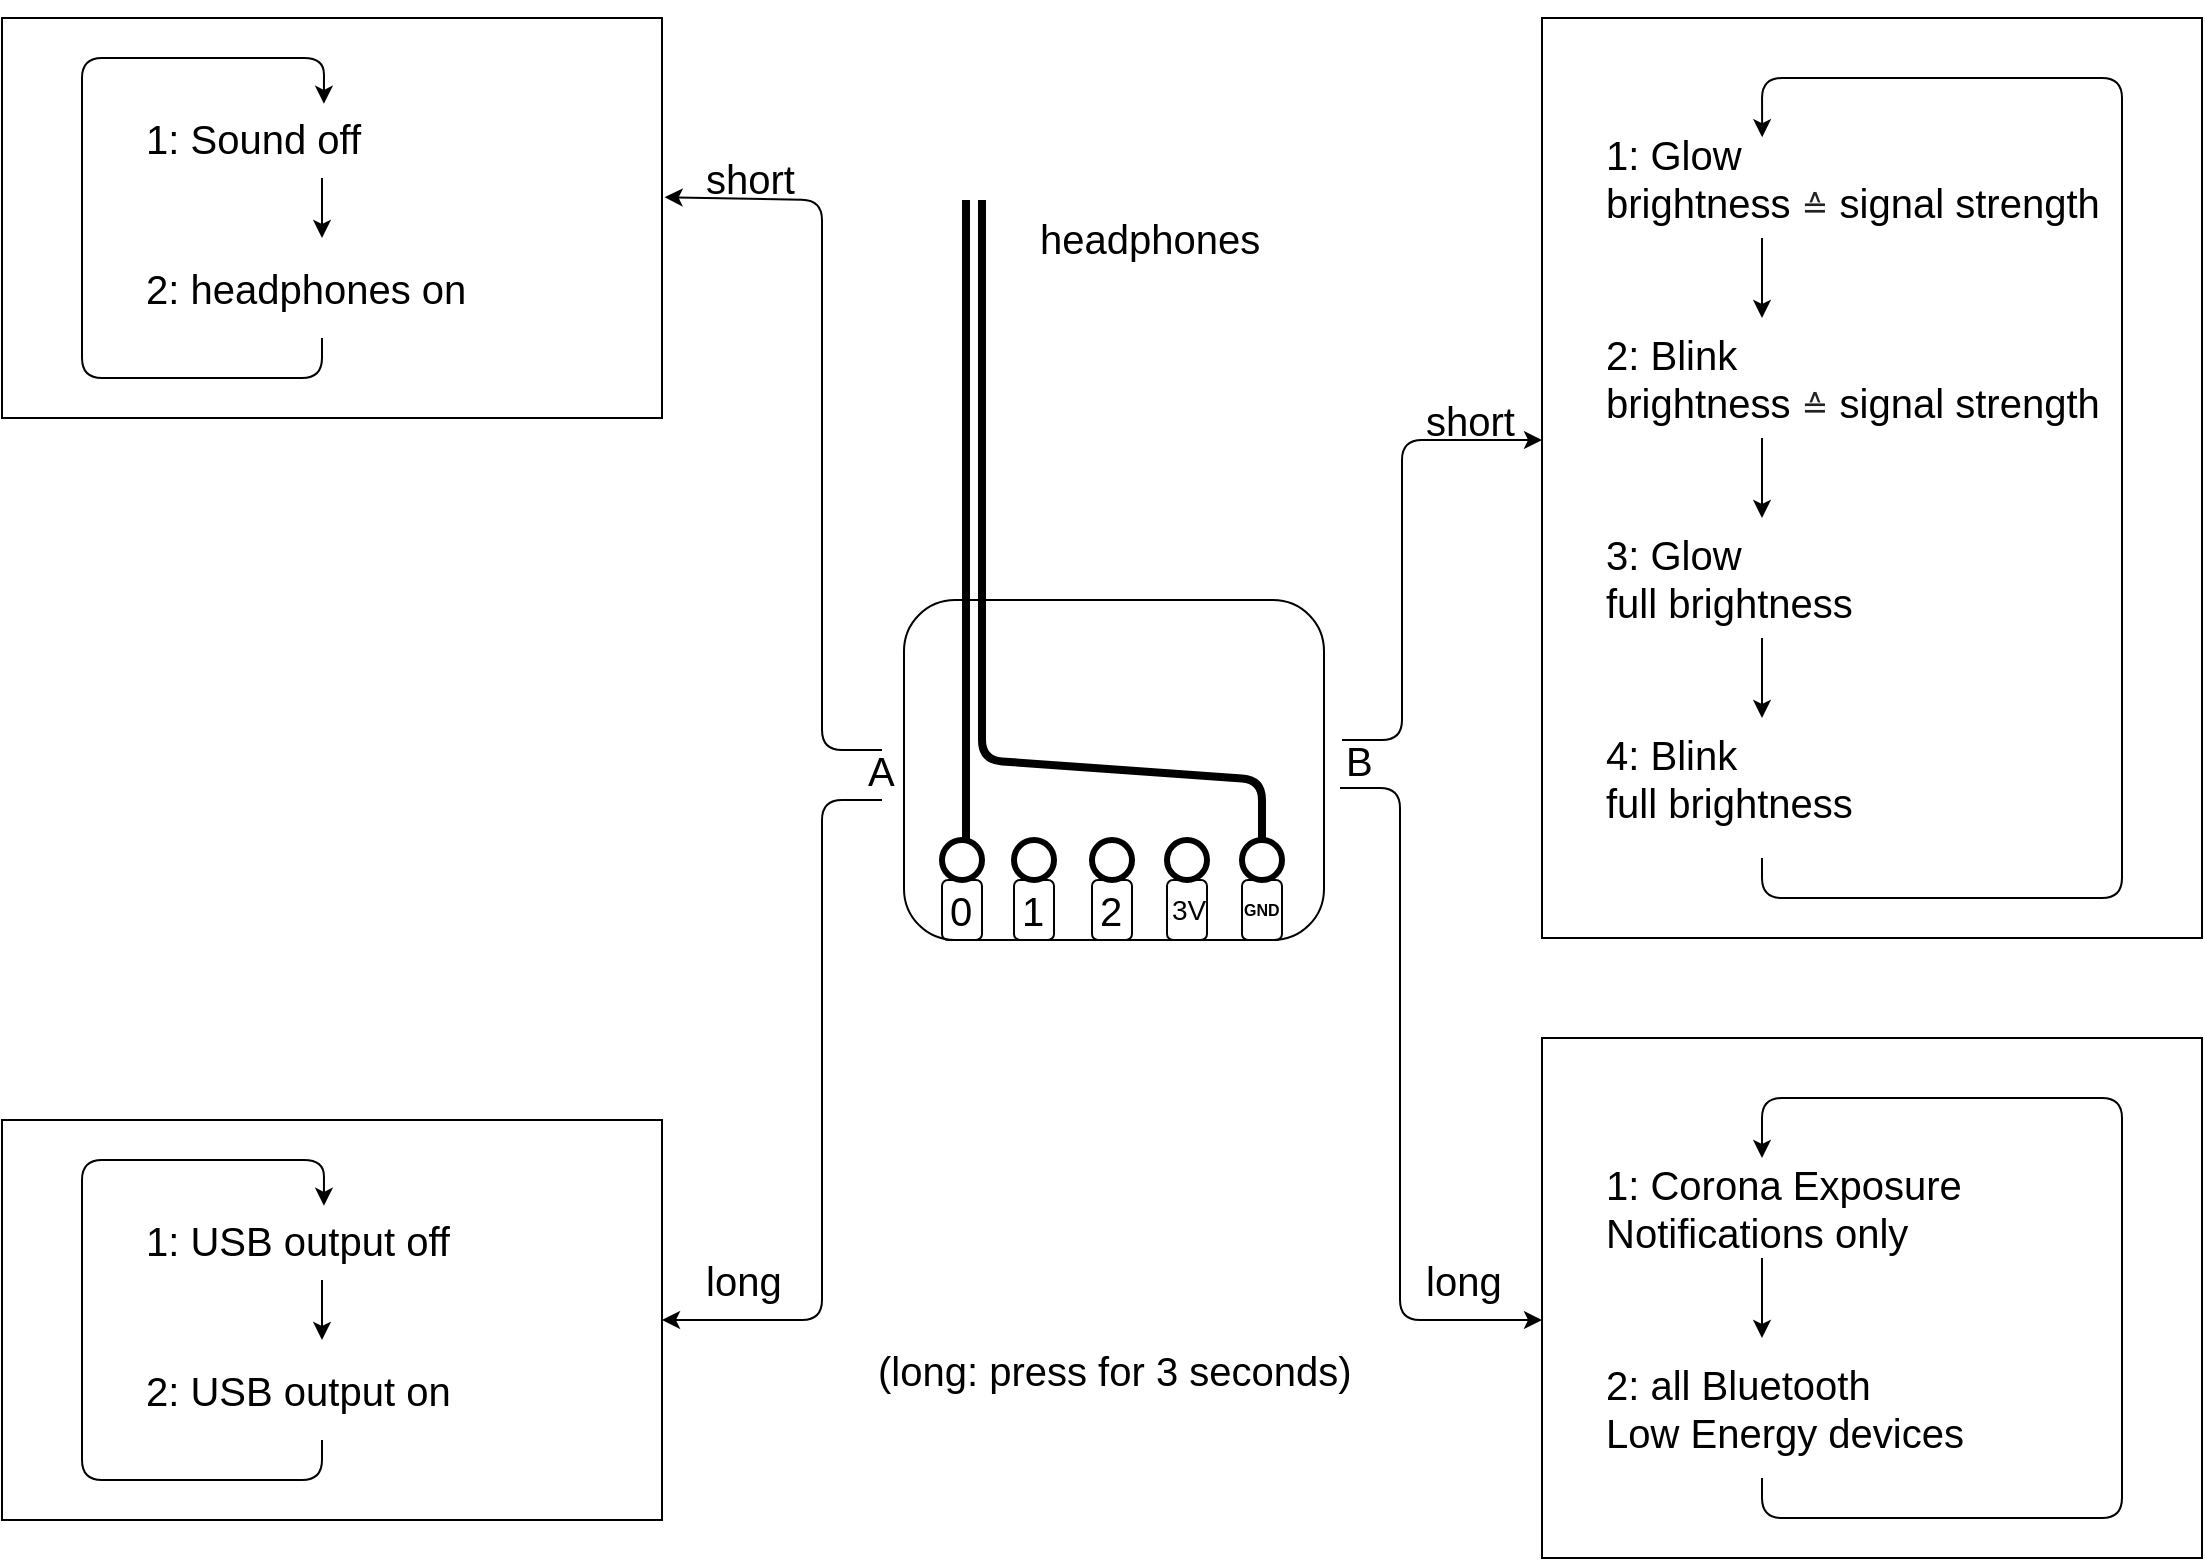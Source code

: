 <mxfile version="13.4.2" type="google"><diagram id="7ZVQHk0h9HbUP7aiWMAF" name="Page-1"><mxGraphModel dx="2533" dy="771" grid="1" gridSize="10" guides="1" tooltips="1" connect="1" arrows="1" fold="1" page="1" pageScale="1" pageWidth="1169" pageHeight="827" math="0" shadow="0"><root><mxCell id="0"/><mxCell id="1" parent="0"/><mxCell id="hieSMNl2IubhFCozXg9f-23" value="" style="rounded=0;whiteSpace=wrap;html=1;fillColor=none;" parent="1" vertex="1"><mxGeometry x="-370" y="539" width="330" height="260" as="geometry"/></mxCell><mxCell id="hieSMNl2IubhFCozXg9f-32" value="" style="rounded=0;whiteSpace=wrap;html=1;fillColor=none;" parent="1" vertex="1"><mxGeometry x="-1140" y="580" width="330" height="200" as="geometry"/></mxCell><mxCell id="hieSMNl2IubhFCozXg9f-17" value="" style="rounded=0;whiteSpace=wrap;html=1;fillColor=none;" parent="1" vertex="1"><mxGeometry x="-370" y="29" width="330" height="460" as="geometry"/></mxCell><mxCell id="hieSMNl2IubhFCozXg9f-2" value="" style="rounded=1;whiteSpace=wrap;html=1;fillColor=none;" parent="1" vertex="1"><mxGeometry x="-689" y="320" width="210" height="170" as="geometry"/></mxCell><mxCell id="hieSMNl2IubhFCozXg9f-3" value="&lt;font style=&quot;font-size: 20px&quot;&gt;1: Glow&lt;br&gt;brightness&amp;nbsp;&lt;span style=&quot;color: rgb(34 , 34 , 34) ; font-family: &amp;#34;arial&amp;#34; , sans-serif ; font-size: 16px ; background-color: rgb(255 , 255 , 255)&quot;&gt;≙&lt;/span&gt;&amp;nbsp;signal strength&lt;/font&gt;" style="text;html=1;strokeColor=none;fillColor=none;align=left;verticalAlign=middle;whiteSpace=wrap;rounded=0;" parent="1" vertex="1"><mxGeometry x="-340" y="89" width="260" height="40" as="geometry"/></mxCell><mxCell id="hieSMNl2IubhFCozXg9f-5" value="&lt;font style=&quot;font-size: 20px&quot;&gt;2: Blink&lt;br&gt;brightness&amp;nbsp;&lt;span style=&quot;color: rgb(34 , 34 , 34) ; font-family: &amp;#34;arial&amp;#34; , sans-serif ; font-size: 16px ; background-color: rgb(255 , 255 , 255)&quot;&gt;≙&lt;/span&gt;&amp;nbsp;signal strength&lt;br&gt;&lt;/font&gt;" style="text;html=1;strokeColor=none;fillColor=none;align=left;verticalAlign=middle;whiteSpace=wrap;rounded=0;" parent="1" vertex="1"><mxGeometry x="-340" y="189" width="250" height="40" as="geometry"/></mxCell><mxCell id="hieSMNl2IubhFCozXg9f-6" value="&lt;font style=&quot;font-size: 20px&quot;&gt;3: Glow&lt;br&gt;full brightness&lt;/font&gt;" style="text;html=1;strokeColor=none;fillColor=none;align=left;verticalAlign=middle;whiteSpace=wrap;rounded=0;" parent="1" vertex="1"><mxGeometry x="-340" y="289" width="240" height="40" as="geometry"/></mxCell><mxCell id="hieSMNl2IubhFCozXg9f-7" value="&lt;font style=&quot;font-size: 20px&quot;&gt;4: Blink&lt;br&gt;full brightness&lt;/font&gt;" style="text;html=1;strokeColor=none;fillColor=none;align=left;verticalAlign=middle;whiteSpace=wrap;rounded=0;" parent="1" vertex="1"><mxGeometry x="-340" y="389" width="240" height="40" as="geometry"/></mxCell><mxCell id="hieSMNl2IubhFCozXg9f-8" value="" style="endArrow=classic;html=1;entryX=0.308;entryY=-0.01;entryDx=0;entryDy=0;entryPerimeter=0;" parent="1" target="hieSMNl2IubhFCozXg9f-3" edge="1"><mxGeometry width="50" height="50" relative="1" as="geometry"><mxPoint x="-260" y="449" as="sourcePoint"/><mxPoint x="-260" y="69" as="targetPoint"/><Array as="points"><mxPoint x="-260" y="469"/><mxPoint x="-80" y="469"/><mxPoint x="-80" y="229"/><mxPoint x="-80" y="59"/><mxPoint x="-260" y="59"/></Array></mxGeometry></mxCell><mxCell id="hieSMNl2IubhFCozXg9f-9" value="" style="endArrow=classic;html=1;" parent="1" edge="1"><mxGeometry width="50" height="50" relative="1" as="geometry"><mxPoint x="-260" y="139" as="sourcePoint"/><mxPoint x="-260" y="179" as="targetPoint"/></mxGeometry></mxCell><mxCell id="hieSMNl2IubhFCozXg9f-12" value="" style="endArrow=classic;html=1;" parent="1" edge="1"><mxGeometry width="50" height="50" relative="1" as="geometry"><mxPoint x="-260" y="239" as="sourcePoint"/><mxPoint x="-260.0" y="279" as="targetPoint"/></mxGeometry></mxCell><mxCell id="hieSMNl2IubhFCozXg9f-13" value="" style="endArrow=classic;html=1;" parent="1" edge="1"><mxGeometry width="50" height="50" relative="1" as="geometry"><mxPoint x="-260" y="339" as="sourcePoint"/><mxPoint x="-260.0" y="379" as="targetPoint"/></mxGeometry></mxCell><mxCell id="hieSMNl2IubhFCozXg9f-14" value="" style="endArrow=classic;html=1;exitX=0;exitY=0;exitDx=0;exitDy=0;" parent="1" source="hieSMNl2IubhFCozXg9f-24" edge="1"><mxGeometry width="50" height="50" relative="1" as="geometry"><mxPoint x="-470" y="380" as="sourcePoint"/><mxPoint x="-370" y="240" as="targetPoint"/><Array as="points"><mxPoint x="-440" y="390"/><mxPoint x="-440" y="240"/></Array></mxGeometry></mxCell><mxCell id="hieSMNl2IubhFCozXg9f-15" value="&lt;span style=&quot;font-size: 20px&quot;&gt;short&lt;/span&gt;" style="text;html=1;strokeColor=none;fillColor=none;align=left;verticalAlign=middle;whiteSpace=wrap;rounded=0;" parent="1" vertex="1"><mxGeometry x="-430" y="220" width="49" height="20" as="geometry"/></mxCell><mxCell id="hieSMNl2IubhFCozXg9f-18" value="&lt;span style=&quot;font-size: 20px&quot;&gt;1: Corona&amp;nbsp;Exposure Notifications only&lt;/span&gt;" style="text;html=1;strokeColor=none;fillColor=none;align=left;verticalAlign=middle;whiteSpace=wrap;rounded=0;" parent="1" vertex="1"><mxGeometry x="-340" y="599" width="240" height="50" as="geometry"/></mxCell><mxCell id="hieSMNl2IubhFCozXg9f-19" value="&lt;span style=&quot;font-size: 20px&quot;&gt;2: all Bluetooth&lt;br&gt;Low Energy devices&lt;br&gt;&lt;/span&gt;" style="text;html=1;strokeColor=none;fillColor=none;align=left;verticalAlign=middle;whiteSpace=wrap;rounded=0;" parent="1" vertex="1"><mxGeometry x="-340" y="699" width="240" height="50" as="geometry"/></mxCell><mxCell id="hieSMNl2IubhFCozXg9f-20" value="" style="endArrow=classic;html=1;" parent="1" edge="1"><mxGeometry width="50" height="50" relative="1" as="geometry"><mxPoint x="-260" y="649" as="sourcePoint"/><mxPoint x="-260.0" y="689" as="targetPoint"/></mxGeometry></mxCell><mxCell id="hieSMNl2IubhFCozXg9f-21" value="" style="endArrow=classic;html=1;" parent="1" edge="1"><mxGeometry width="50" height="50" relative="1" as="geometry"><mxPoint x="-260" y="759" as="sourcePoint"/><mxPoint x="-260" y="599" as="targetPoint"/><Array as="points"><mxPoint x="-260" y="779"/><mxPoint x="-80" y="779"/><mxPoint x="-80" y="569"/><mxPoint x="-260" y="569"/></Array></mxGeometry></mxCell><mxCell id="hieSMNl2IubhFCozXg9f-24" value="&lt;span style=&quot;font-size: 20px&quot;&gt;B&lt;/span&gt;" style="text;html=1;strokeColor=none;fillColor=none;align=left;verticalAlign=middle;whiteSpace=wrap;rounded=0;" parent="1" vertex="1"><mxGeometry x="-470" y="390" width="20" height="20" as="geometry"/></mxCell><mxCell id="hieSMNl2IubhFCozXg9f-25" value="" style="endArrow=classic;html=1;" parent="1" edge="1"><mxGeometry width="50" height="50" relative="1" as="geometry"><mxPoint x="-471" y="414" as="sourcePoint"/><mxPoint x="-370" y="680" as="targetPoint"/><Array as="points"><mxPoint x="-441" y="414"/><mxPoint x="-441" y="680"/></Array></mxGeometry></mxCell><mxCell id="hieSMNl2IubhFCozXg9f-26" value="&lt;span style=&quot;font-size: 20px&quot;&gt;long&lt;/span&gt;" style="text;html=1;strokeColor=none;fillColor=none;align=left;verticalAlign=middle;whiteSpace=wrap;rounded=0;" parent="1" vertex="1"><mxGeometry x="-430" y="650" width="49" height="20" as="geometry"/></mxCell><mxCell id="hieSMNl2IubhFCozXg9f-27" value="&lt;span style=&quot;font-size: 20px&quot;&gt;A&lt;/span&gt;" style="text;html=1;strokeColor=none;fillColor=none;align=left;verticalAlign=middle;whiteSpace=wrap;rounded=0;" parent="1" vertex="1"><mxGeometry x="-709" y="395" width="20" height="20" as="geometry"/></mxCell><mxCell id="hieSMNl2IubhFCozXg9f-28" value="&lt;span style=&quot;font-size: 20px&quot;&gt;1: USB output off&lt;/span&gt;" style="text;html=1;strokeColor=none;fillColor=none;align=left;verticalAlign=middle;whiteSpace=wrap;rounded=0;" parent="1" vertex="1"><mxGeometry x="-1070" y="625" width="240" height="30" as="geometry"/></mxCell><mxCell id="hieSMNl2IubhFCozXg9f-29" value="&lt;span style=&quot;font-size: 20px&quot;&gt;2: USB output on&lt;br&gt;&lt;/span&gt;" style="text;html=1;strokeColor=none;fillColor=none;align=left;verticalAlign=middle;whiteSpace=wrap;rounded=0;" parent="1" vertex="1"><mxGeometry x="-1070" y="700" width="240" height="30" as="geometry"/></mxCell><mxCell id="hieSMNl2IubhFCozXg9f-33" value="" style="endArrow=classic;html=1;entryX=0.379;entryY=-0.07;entryDx=0;entryDy=0;entryPerimeter=0;" parent="1" target="hieSMNl2IubhFCozXg9f-28" edge="1"><mxGeometry width="50" height="50" relative="1" as="geometry"><mxPoint x="-980" y="740" as="sourcePoint"/><mxPoint x="-980" y="580" as="targetPoint"/><Array as="points"><mxPoint x="-980" y="760"/><mxPoint x="-1100" y="760"/><mxPoint x="-1100" y="600"/><mxPoint x="-979" y="600"/></Array></mxGeometry></mxCell><mxCell id="hieSMNl2IubhFCozXg9f-34" value="" style="endArrow=classic;html=1;" parent="1" edge="1"><mxGeometry width="50" height="50" relative="1" as="geometry"><mxPoint x="-980" y="660" as="sourcePoint"/><mxPoint x="-980" y="690" as="targetPoint"/></mxGeometry></mxCell><mxCell id="hieSMNl2IubhFCozXg9f-35" value="" style="endArrow=classic;html=1;" parent="1" edge="1"><mxGeometry width="50" height="50" relative="1" as="geometry"><mxPoint x="-700" y="420" as="sourcePoint"/><mxPoint x="-810" y="680" as="targetPoint"/><Array as="points"><mxPoint x="-730" y="420"/><mxPoint x="-730" y="680"/></Array></mxGeometry></mxCell><mxCell id="hieSMNl2IubhFCozXg9f-36" value="&lt;span style=&quot;font-size: 20px&quot;&gt;long&lt;/span&gt;" style="text;html=1;strokeColor=none;fillColor=none;align=left;verticalAlign=middle;whiteSpace=wrap;rounded=0;" parent="1" vertex="1"><mxGeometry x="-790" y="650" width="49" height="20" as="geometry"/></mxCell><mxCell id="hieSMNl2IubhFCozXg9f-37" value="" style="rounded=0;whiteSpace=wrap;html=1;fillColor=none;" parent="1" vertex="1"><mxGeometry x="-1140" y="29" width="330" height="200" as="geometry"/></mxCell><mxCell id="hieSMNl2IubhFCozXg9f-38" value="&lt;span style=&quot;font-size: 20px&quot;&gt;1: Sound off&lt;/span&gt;" style="text;html=1;strokeColor=none;fillColor=none;align=left;verticalAlign=middle;whiteSpace=wrap;rounded=0;" parent="1" vertex="1"><mxGeometry x="-1070" y="74" width="240" height="30" as="geometry"/></mxCell><mxCell id="hieSMNl2IubhFCozXg9f-39" value="&lt;span style=&quot;font-size: 20px&quot;&gt;2: headphones on&lt;br&gt;&lt;/span&gt;" style="text;html=1;strokeColor=none;fillColor=none;align=left;verticalAlign=middle;whiteSpace=wrap;rounded=0;" parent="1" vertex="1"><mxGeometry x="-1070" y="149" width="240" height="30" as="geometry"/></mxCell><mxCell id="hieSMNl2IubhFCozXg9f-40" value="" style="endArrow=classic;html=1;entryX=0.379;entryY=-0.07;entryDx=0;entryDy=0;entryPerimeter=0;" parent="1" target="hieSMNl2IubhFCozXg9f-38" edge="1"><mxGeometry width="50" height="50" relative="1" as="geometry"><mxPoint x="-980" y="189" as="sourcePoint"/><mxPoint x="-980" y="29" as="targetPoint"/><Array as="points"><mxPoint x="-980" y="209"/><mxPoint x="-1100" y="209"/><mxPoint x="-1100" y="49"/><mxPoint x="-979" y="49"/></Array></mxGeometry></mxCell><mxCell id="hieSMNl2IubhFCozXg9f-41" value="" style="endArrow=classic;html=1;" parent="1" edge="1"><mxGeometry width="50" height="50" relative="1" as="geometry"><mxPoint x="-980" y="109" as="sourcePoint"/><mxPoint x="-980" y="139" as="targetPoint"/></mxGeometry></mxCell><mxCell id="hieSMNl2IubhFCozXg9f-42" value="" style="endArrow=classic;html=1;entryX=1.004;entryY=0.448;entryDx=0;entryDy=0;entryPerimeter=0;" parent="1" target="hieSMNl2IubhFCozXg9f-37" edge="1"><mxGeometry width="50" height="50" relative="1" as="geometry"><mxPoint x="-700" y="395" as="sourcePoint"/><mxPoint x="-660" y="245" as="targetPoint"/><Array as="points"><mxPoint x="-730" y="395"/><mxPoint x="-730" y="120"/></Array></mxGeometry></mxCell><mxCell id="hieSMNl2IubhFCozXg9f-43" value="&lt;span style=&quot;font-size: 20px&quot;&gt;short&lt;/span&gt;" style="text;html=1;strokeColor=none;fillColor=none;align=left;verticalAlign=middle;whiteSpace=wrap;rounded=0;" parent="1" vertex="1"><mxGeometry x="-790" y="99" width="49" height="20" as="geometry"/></mxCell><mxCell id="-2Hwh92AiEGIPB3vDjt6-1" value="" style="shape=image;html=1;verticalAlign=top;verticalLabelPosition=bottom;labelBackgroundColor=#ffffff;imageAspect=0;aspect=fixed;image=https://cdn2.iconfinder.com/data/icons/ios-7-icons/50/headphones-128.png;fillColor=none;" vertex="1" parent="1"><mxGeometry x="-674.5" y="20.5" width="137" height="137" as="geometry"/></mxCell><mxCell id="-2Hwh92AiEGIPB3vDjt6-2" value="&lt;span style=&quot;font-size: 20px&quot;&gt;headphones&lt;/span&gt;" style="text;html=1;strokeColor=none;fillColor=none;align=left;verticalAlign=middle;whiteSpace=wrap;rounded=0;" vertex="1" parent="1"><mxGeometry x="-623" y="128.5" width="97" height="20" as="geometry"/></mxCell><mxCell id="-2Hwh92AiEGIPB3vDjt6-3" value="" style="rounded=1;whiteSpace=wrap;html=1;strokeWidth=1;fillColor=none;" vertex="1" parent="1"><mxGeometry x="-670" y="460" width="20" height="30" as="geometry"/></mxCell><mxCell id="-2Hwh92AiEGIPB3vDjt6-5" value="" style="rounded=1;whiteSpace=wrap;html=1;strokeWidth=1;fillColor=none;" vertex="1" parent="1"><mxGeometry x="-595" y="460" width="20" height="30" as="geometry"/></mxCell><mxCell id="-2Hwh92AiEGIPB3vDjt6-6" value="" style="rounded=1;whiteSpace=wrap;html=1;strokeWidth=1;fillColor=none;" vertex="1" parent="1"><mxGeometry x="-634" y="460" width="20" height="30" as="geometry"/></mxCell><mxCell id="-2Hwh92AiEGIPB3vDjt6-7" value="" style="rounded=1;whiteSpace=wrap;html=1;strokeWidth=1;fillColor=none;" vertex="1" parent="1"><mxGeometry x="-557.5" y="460" width="20" height="30" as="geometry"/></mxCell><mxCell id="-2Hwh92AiEGIPB3vDjt6-8" value="" style="rounded=1;whiteSpace=wrap;html=1;strokeWidth=1;fillColor=none;" vertex="1" parent="1"><mxGeometry x="-520" y="460" width="20" height="30" as="geometry"/></mxCell><mxCell id="-2Hwh92AiEGIPB3vDjt6-10" value="" style="ellipse;whiteSpace=wrap;html=1;aspect=fixed;strokeWidth=3;fillColor=none;" vertex="1" parent="1"><mxGeometry x="-670" y="440" width="20" height="20" as="geometry"/></mxCell><mxCell id="-2Hwh92AiEGIPB3vDjt6-11" value="" style="ellipse;whiteSpace=wrap;html=1;aspect=fixed;strokeWidth=3;fillColor=none;" vertex="1" parent="1"><mxGeometry x="-634" y="440" width="20" height="20" as="geometry"/></mxCell><mxCell id="-2Hwh92AiEGIPB3vDjt6-12" value="" style="ellipse;whiteSpace=wrap;html=1;aspect=fixed;strokeWidth=3;fillColor=none;" vertex="1" parent="1"><mxGeometry x="-595" y="440" width="20" height="20" as="geometry"/></mxCell><mxCell id="-2Hwh92AiEGIPB3vDjt6-13" value="" style="ellipse;whiteSpace=wrap;html=1;aspect=fixed;strokeWidth=3;fillColor=none;" vertex="1" parent="1"><mxGeometry x="-557.5" y="440" width="20" height="20" as="geometry"/></mxCell><mxCell id="-2Hwh92AiEGIPB3vDjt6-14" value="" style="ellipse;whiteSpace=wrap;html=1;aspect=fixed;strokeWidth=3;fillColor=none;" vertex="1" parent="1"><mxGeometry x="-520" y="440" width="20" height="20" as="geometry"/></mxCell><mxCell id="-2Hwh92AiEGIPB3vDjt6-15" value="&lt;span style=&quot;font-size: 20px&quot;&gt;0&lt;/span&gt;" style="text;html=1;strokeColor=none;fillColor=none;align=left;verticalAlign=middle;whiteSpace=wrap;rounded=0;" vertex="1" parent="1"><mxGeometry x="-668" y="465" width="10" height="20" as="geometry"/></mxCell><mxCell id="-2Hwh92AiEGIPB3vDjt6-17" value="&lt;span style=&quot;font-size: 20px&quot;&gt;1&lt;/span&gt;" style="text;html=1;strokeColor=none;fillColor=none;align=left;verticalAlign=middle;whiteSpace=wrap;rounded=0;" vertex="1" parent="1"><mxGeometry x="-632" y="465" width="10" height="20" as="geometry"/></mxCell><mxCell id="-2Hwh92AiEGIPB3vDjt6-18" value="&lt;span style=&quot;font-size: 20px&quot;&gt;2&lt;/span&gt;" style="text;html=1;strokeColor=none;fillColor=none;align=left;verticalAlign=middle;whiteSpace=wrap;rounded=0;" vertex="1" parent="1"><mxGeometry x="-593" y="465" width="10" height="20" as="geometry"/></mxCell><mxCell id="-2Hwh92AiEGIPB3vDjt6-19" value="&lt;font style=&quot;font-size: 14px&quot;&gt;3V&lt;/font&gt;" style="text;html=1;strokeColor=none;fillColor=none;align=left;verticalAlign=middle;whiteSpace=wrap;rounded=0;" vertex="1" parent="1"><mxGeometry x="-557.5" y="465" width="10" height="20" as="geometry"/></mxCell><mxCell id="-2Hwh92AiEGIPB3vDjt6-20" value="&lt;font style=&quot;font-size: 8px&quot;&gt;&lt;b&gt;GND&lt;/b&gt;&lt;/font&gt;" style="text;html=1;strokeColor=none;fillColor=none;align=left;verticalAlign=middle;whiteSpace=wrap;rounded=0;" vertex="1" parent="1"><mxGeometry x="-521" y="464" width="10" height="20" as="geometry"/></mxCell><mxCell id="-2Hwh92AiEGIPB3vDjt6-21" value="" style="endArrow=none;html=1;strokeWidth=4;exitX=0.5;exitY=0;exitDx=0;exitDy=0;" edge="1" parent="1"><mxGeometry width="50" height="50" relative="1" as="geometry"><mxPoint x="-658" y="440" as="sourcePoint"/><mxPoint x="-658" y="120" as="targetPoint"/></mxGeometry></mxCell><mxCell id="-2Hwh92AiEGIPB3vDjt6-22" value="" style="endArrow=none;html=1;strokeWidth=4;exitX=0.5;exitY=0;exitDx=0;exitDy=0;" edge="1" parent="1" source="-2Hwh92AiEGIPB3vDjt6-14"><mxGeometry width="50" height="50" relative="1" as="geometry"><mxPoint x="-656" y="439" as="sourcePoint"/><mxPoint x="-650" y="120" as="targetPoint"/><Array as="points"><mxPoint x="-510" y="410"/><mxPoint x="-650" y="400"/></Array></mxGeometry></mxCell><mxCell id="-2Hwh92AiEGIPB3vDjt6-24" value="&lt;span style=&quot;font-size: 20px&quot;&gt;(long: press for 3 seconds)&lt;/span&gt;" style="text;html=1;strokeColor=none;fillColor=none;align=left;verticalAlign=middle;whiteSpace=wrap;rounded=0;" vertex="1" parent="1"><mxGeometry x="-704" y="680" width="254" height="50" as="geometry"/></mxCell></root></mxGraphModel></diagram></mxfile>